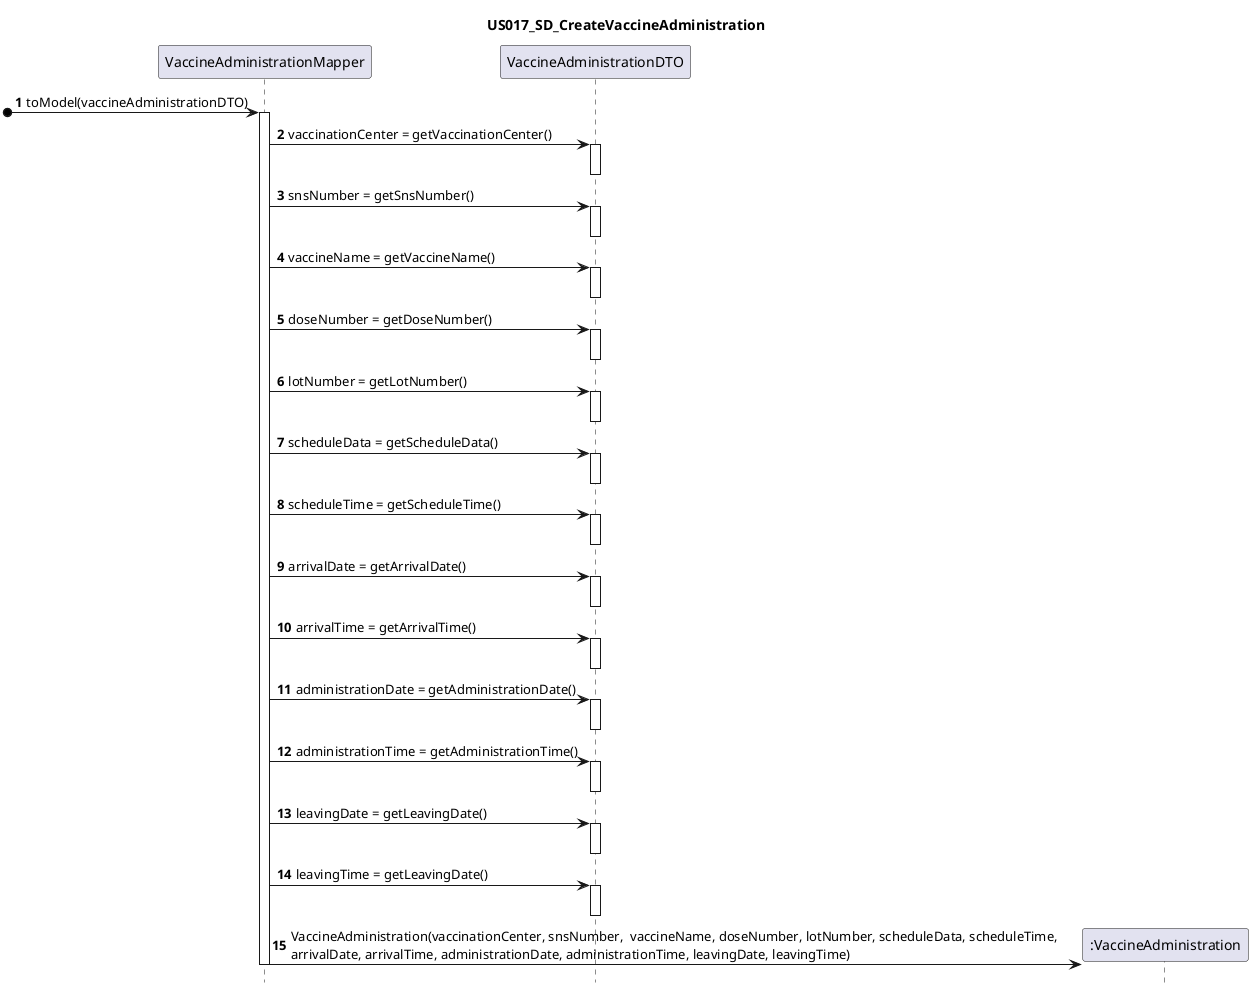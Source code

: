 @startuml
title US017_SD_CreateVaccineAdministration
participant VaccineAdministrationMapper as VAM
participant VaccineAdministrationDTO as VADTO
participant ":VaccineAdministration" as VA

hide footbox
autonumber

[o-> VAM : toModel(vaccineAdministrationDTO)
activate VAM
VAM -> VADTO : vaccinationCenter = getVaccinationCenter()
activate VADTO
deactivate VADTO
VAM -> VADTO : snsNumber = getSnsNumber()
activate VADTO
deactivate VADTO
VAM -> VADTO : vaccineName = getVaccineName()
activate VADTO
deactivate VADTO
VAM -> VADTO : doseNumber = getDoseNumber()
activate VADTO
deactivate VADTO
VAM -> VADTO : lotNumber = getLotNumber()
activate VADTO
deactivate VADTO
VAM -> VADTO : scheduleData = getScheduleData()
activate VADTO
deactivate VADTO
VAM -> VADTO : scheduleTime = getScheduleTime()
activate VADTO
deactivate VADTO
VAM -> VADTO : arrivalDate = getArrivalDate()
activate VADTO
deactivate VADTO
VAM -> VADTO : arrivalTime = getArrivalTime()
activate VADTO
deactivate VADTO
VAM -> VADTO : administrationDate = getAdministrationDate()
activate VADTO
deactivate VADTO
VAM -> VADTO : administrationTime = getAdministrationTime()
activate VADTO
deactivate VADTO
VAM -> VADTO : leavingDate = getLeavingDate()
activate VADTO
deactivate VADTO
VAM -> VADTO : leavingTime = getLeavingDate()
activate VADTO
deactivate VADTO
VAM -> VA ** : VaccineAdministration(vaccinationCenter, snsNumber,  vaccineName, doseNumber, lotNumber, scheduleData, scheduleTime, \narrivalDate, arrivalTime, administrationDate, administrationTime, leavingDate, leavingTime)
deactivate VAM

@enduml